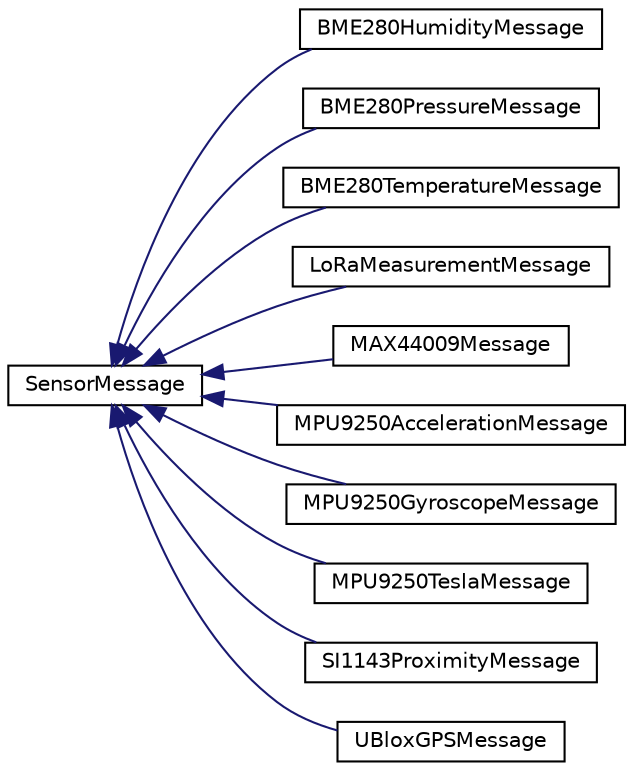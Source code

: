 digraph "Graphical Class Hierarchy"
{
  edge [fontname="Helvetica",fontsize="10",labelfontname="Helvetica",labelfontsize="10"];
  node [fontname="Helvetica",fontsize="10",shape=record];
  rankdir="LR";
  Node1 [label="SensorMessage",height=0.2,width=0.4,color="black", fillcolor="white", style="filled",URL="$class_sensor_message.html",tooltip="The Base Class of a Container that can hold acquired values from a Sensor. The container will be tran..."];
  Node1 -> Node2 [dir="back",color="midnightblue",fontsize="10",style="solid",fontname="Helvetica"];
  Node2 [label="BME280HumidityMessage",height=0.2,width=0.4,color="black", fillcolor="white", style="filled",URL="$class_b_m_e280_humidity_message.html",tooltip="A Container that can hold acquired humidity values from the BME280. The container will be transported..."];
  Node1 -> Node3 [dir="back",color="midnightblue",fontsize="10",style="solid",fontname="Helvetica"];
  Node3 [label="BME280PressureMessage",height=0.2,width=0.4,color="black", fillcolor="white", style="filled",URL="$class_b_m_e280_pressure_message.html",tooltip="A Container that can hold acquired humidity values. The container will be transported via a MessageQu..."];
  Node1 -> Node4 [dir="back",color="midnightblue",fontsize="10",style="solid",fontname="Helvetica"];
  Node4 [label="BME280TemperatureMessage",height=0.2,width=0.4,color="black", fillcolor="white", style="filled",URL="$class_b_m_e280_temperature_message.html",tooltip="A Container that can hold acquired temperature values. The container will be transported via a Messag..."];
  Node1 -> Node5 [dir="back",color="midnightblue",fontsize="10",style="solid",fontname="Helvetica"];
  Node5 [label="LoRaMeasurementMessage",height=0.2,width=0.4,color="black", fillcolor="white", style="filled",URL="$class_lo_ra_measurement_message.html",tooltip="A Container that can hold acquired measurement values such as Rssi, Snr and some other config values ..."];
  Node1 -> Node6 [dir="back",color="midnightblue",fontsize="10",style="solid",fontname="Helvetica"];
  Node6 [label="MAX44009Message",height=0.2,width=0.4,color="black", fillcolor="white", style="filled",URL="$class_m_a_x44009_message.html",tooltip="A Container that can hold acquired lux values from the MAX44009. The container will be transported vi..."];
  Node1 -> Node7 [dir="back",color="midnightblue",fontsize="10",style="solid",fontname="Helvetica"];
  Node7 [label="MPU9250AccelerationMessage",height=0.2,width=0.4,color="black", fillcolor="white", style="filled",URL="$class_m_p_u9250_acceleration_message.html",tooltip="A Container that can hold acquired acceleration values from the MPU9250. The container will be transp..."];
  Node1 -> Node8 [dir="back",color="midnightblue",fontsize="10",style="solid",fontname="Helvetica"];
  Node8 [label="MPU9250GyroscopeMessage",height=0.2,width=0.4,color="black", fillcolor="white", style="filled",URL="$class_m_p_u9250_gyroscope_message.html"];
  Node1 -> Node9 [dir="back",color="midnightblue",fontsize="10",style="solid",fontname="Helvetica"];
  Node9 [label="MPU9250TeslaMessage",height=0.2,width=0.4,color="black", fillcolor="white", style="filled",URL="$class_m_p_u9250_tesla_message.html",tooltip="A Container that can hold acquired tesla values from the MPU9250. The container will be transported v..."];
  Node1 -> Node10 [dir="back",color="midnightblue",fontsize="10",style="solid",fontname="Helvetica"];
  Node10 [label="SI1143ProximityMessage",height=0.2,width=0.4,color="black", fillcolor="white", style="filled",URL="$class_s_i1143_proximity_message.html",tooltip="A Container that can hold acquired proximity values from the SI1143. The container will be transporte..."];
  Node1 -> Node11 [dir="back",color="midnightblue",fontsize="10",style="solid",fontname="Helvetica"];
  Node11 [label="UBloxGPSMessage",height=0.2,width=0.4,color="black", fillcolor="white", style="filled",URL="$class_u_blox_g_p_s_message.html",tooltip="A Container that can hold acquired gps values from the uBLOX. The container will be transported via a..."];
}
